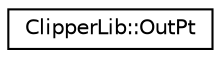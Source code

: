 digraph "Graphical Class Hierarchy"
{
  edge [fontname="Helvetica",fontsize="10",labelfontname="Helvetica",labelfontsize="10"];
  node [fontname="Helvetica",fontsize="10",shape=record];
  rankdir="LR";
  Node1 [label="ClipperLib::OutPt",height=0.2,width=0.4,color="black", fillcolor="white", style="filled",URL="$struct_clipper_lib_1_1_out_pt.html"];
}

